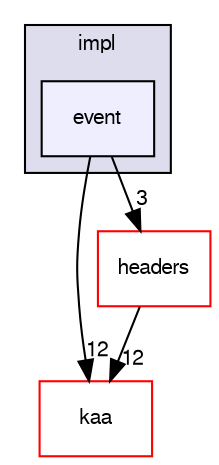 digraph "/var/lib/jenkins/workspace/kaa_public/client/client-multi/client-cpp/test/impl/event" {
  bgcolor=transparent;
  compound=true
  node [ fontsize="10", fontname="FreeSans"];
  edge [ labelfontsize="10", labelfontname="FreeSans"];
  subgraph clusterdir_ff2caeafc86dbd8f71660fce361ff46c {
    graph [ bgcolor="#ddddee", pencolor="black", label="impl" fontname="FreeSans", fontsize="10", URL="dir_ff2caeafc86dbd8f71660fce361ff46c.html"]
  dir_5a7eafc1935c66cd91e4f18c9f582a66 [shape=box, label="event", style="filled", fillcolor="#eeeeff", pencolor="black", URL="dir_5a7eafc1935c66cd91e4f18c9f582a66.html"];
  }
  dir_1ac78b1500c3fd9a977bacb448b54d1a [shape=box label="kaa" color="red" URL="dir_1ac78b1500c3fd9a977bacb448b54d1a.html"];
  dir_4a95a1809dd8e4bac4fff958db3a7f05 [shape=box label="headers" color="red" URL="dir_4a95a1809dd8e4bac4fff958db3a7f05.html"];
  dir_4a95a1809dd8e4bac4fff958db3a7f05->dir_1ac78b1500c3fd9a977bacb448b54d1a [headlabel="12", labeldistance=1.5 headhref="dir_000058_000040.html"];
  dir_5a7eafc1935c66cd91e4f18c9f582a66->dir_1ac78b1500c3fd9a977bacb448b54d1a [headlabel="12", labeldistance=1.5 headhref="dir_000083_000040.html"];
  dir_5a7eafc1935c66cd91e4f18c9f582a66->dir_4a95a1809dd8e4bac4fff958db3a7f05 [headlabel="3", labeldistance=1.5 headhref="dir_000083_000058.html"];
}
